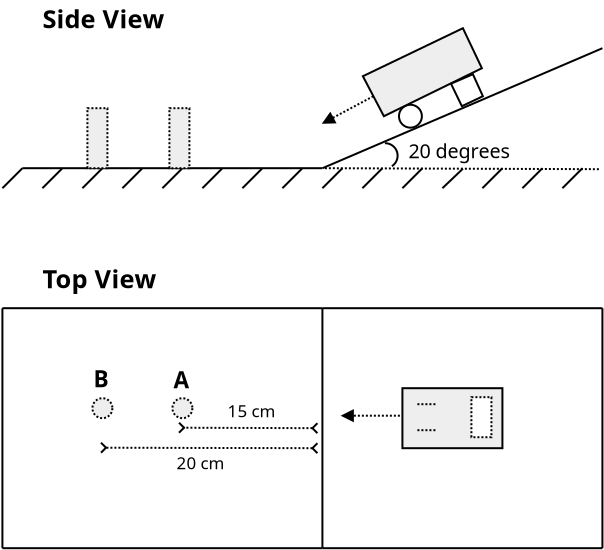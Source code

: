 <?xml version="1.0" encoding="UTF-8"?>
<dia:diagram xmlns:dia="http://www.lysator.liu.se/~alla/dia/">
  <dia:layer name="Background" visible="true" active="true">
    <dia:object type="Standard - Line" version="0" id="O0">
      <dia:attribute name="obj_pos">
        <dia:point val="-72,77"/>
      </dia:attribute>
      <dia:attribute name="obj_bb">
        <dia:rectangle val="-72.05,76.95;-56.95,77.05"/>
      </dia:attribute>
      <dia:attribute name="conn_endpoints">
        <dia:point val="-72,77"/>
        <dia:point val="-57,77"/>
      </dia:attribute>
      <dia:attribute name="numcp">
        <dia:int val="1"/>
      </dia:attribute>
    </dia:object>
    <dia:object type="Standard - Line" version="0" id="O1">
      <dia:attribute name="obj_pos">
        <dia:point val="-57,77"/>
      </dia:attribute>
      <dia:attribute name="obj_bb">
        <dia:rectangle val="-57.066,70.934;-42.934,77.066"/>
      </dia:attribute>
      <dia:attribute name="conn_endpoints">
        <dia:point val="-57,77"/>
        <dia:point val="-43,71"/>
      </dia:attribute>
      <dia:attribute name="numcp">
        <dia:int val="1"/>
      </dia:attribute>
    </dia:object>
    <dia:object type="Standard - Line" version="0" id="O2">
      <dia:attribute name="obj_pos">
        <dia:point val="-72,77"/>
      </dia:attribute>
      <dia:attribute name="obj_bb">
        <dia:rectangle val="-73.071,76.929;-71.929,78.071"/>
      </dia:attribute>
      <dia:attribute name="conn_endpoints">
        <dia:point val="-72,77"/>
        <dia:point val="-73,78"/>
      </dia:attribute>
      <dia:attribute name="numcp">
        <dia:int val="1"/>
      </dia:attribute>
    </dia:object>
    <dia:object type="Standard - Line" version="0" id="O3">
      <dia:attribute name="obj_pos">
        <dia:point val="-70,77"/>
      </dia:attribute>
      <dia:attribute name="obj_bb">
        <dia:rectangle val="-71.071,76.929;-69.929,78.071"/>
      </dia:attribute>
      <dia:attribute name="conn_endpoints">
        <dia:point val="-70,77"/>
        <dia:point val="-71,78"/>
      </dia:attribute>
      <dia:attribute name="numcp">
        <dia:int val="1"/>
      </dia:attribute>
    </dia:object>
    <dia:object type="Standard - Line" version="0" id="O4">
      <dia:attribute name="obj_pos">
        <dia:point val="-68,77"/>
      </dia:attribute>
      <dia:attribute name="obj_bb">
        <dia:rectangle val="-69.071,76.929;-67.929,78.071"/>
      </dia:attribute>
      <dia:attribute name="conn_endpoints">
        <dia:point val="-68,77"/>
        <dia:point val="-69,78"/>
      </dia:attribute>
      <dia:attribute name="numcp">
        <dia:int val="1"/>
      </dia:attribute>
    </dia:object>
    <dia:object type="Standard - Line" version="0" id="O5">
      <dia:attribute name="obj_pos">
        <dia:point val="-66,77"/>
      </dia:attribute>
      <dia:attribute name="obj_bb">
        <dia:rectangle val="-67.071,76.929;-65.929,78.071"/>
      </dia:attribute>
      <dia:attribute name="conn_endpoints">
        <dia:point val="-66,77"/>
        <dia:point val="-67,78"/>
      </dia:attribute>
      <dia:attribute name="numcp">
        <dia:int val="1"/>
      </dia:attribute>
    </dia:object>
    <dia:object type="Standard - Line" version="0" id="O6">
      <dia:attribute name="obj_pos">
        <dia:point val="-64,77"/>
      </dia:attribute>
      <dia:attribute name="obj_bb">
        <dia:rectangle val="-65.071,76.929;-63.929,78.071"/>
      </dia:attribute>
      <dia:attribute name="conn_endpoints">
        <dia:point val="-64,77"/>
        <dia:point val="-65,78"/>
      </dia:attribute>
      <dia:attribute name="numcp">
        <dia:int val="1"/>
      </dia:attribute>
    </dia:object>
    <dia:object type="Standard - Line" version="0" id="O7">
      <dia:attribute name="obj_pos">
        <dia:point val="-62,77"/>
      </dia:attribute>
      <dia:attribute name="obj_bb">
        <dia:rectangle val="-63.071,76.929;-61.929,78.071"/>
      </dia:attribute>
      <dia:attribute name="conn_endpoints">
        <dia:point val="-62,77"/>
        <dia:point val="-63,78"/>
      </dia:attribute>
      <dia:attribute name="numcp">
        <dia:int val="1"/>
      </dia:attribute>
    </dia:object>
    <dia:object type="Standard - Line" version="0" id="O8">
      <dia:attribute name="obj_pos">
        <dia:point val="-60,77"/>
      </dia:attribute>
      <dia:attribute name="obj_bb">
        <dia:rectangle val="-61.071,76.929;-59.929,78.071"/>
      </dia:attribute>
      <dia:attribute name="conn_endpoints">
        <dia:point val="-60,77"/>
        <dia:point val="-61,78"/>
      </dia:attribute>
      <dia:attribute name="numcp">
        <dia:int val="1"/>
      </dia:attribute>
    </dia:object>
    <dia:object type="Standard - Line" version="0" id="O9">
      <dia:attribute name="obj_pos">
        <dia:point val="-58,77"/>
      </dia:attribute>
      <dia:attribute name="obj_bb">
        <dia:rectangle val="-59.071,76.929;-57.929,78.071"/>
      </dia:attribute>
      <dia:attribute name="conn_endpoints">
        <dia:point val="-58,77"/>
        <dia:point val="-59,78"/>
      </dia:attribute>
      <dia:attribute name="numcp">
        <dia:int val="1"/>
      </dia:attribute>
    </dia:object>
    <dia:object type="Standard - Ellipse" version="0" id="O10">
      <dia:attribute name="obj_pos">
        <dia:point val="-53.173,73.827"/>
      </dia:attribute>
      <dia:attribute name="obj_bb">
        <dia:rectangle val="-53.223,73.777;-51.977,75.023"/>
      </dia:attribute>
      <dia:attribute name="elem_corner">
        <dia:point val="-53.173,73.827"/>
      </dia:attribute>
      <dia:attribute name="elem_width">
        <dia:real val="1.147"/>
      </dia:attribute>
      <dia:attribute name="elem_height">
        <dia:real val="1.147"/>
      </dia:attribute>
      <dia:attribute name="border_width">
        <dia:real val="0.1"/>
      </dia:attribute>
      <dia:attribute name="aspect">
        <dia:enum val="2"/>
      </dia:attribute>
    </dia:object>
    <dia:object type="Standard - Polygon" version="0" id="O11">
      <dia:attribute name="obj_pos">
        <dia:point val="-49.977,70"/>
      </dia:attribute>
      <dia:attribute name="obj_bb">
        <dia:rectangle val="-55.045,69.933;-48.96,74.466"/>
      </dia:attribute>
      <dia:attribute name="poly_points">
        <dia:point val="-49.977,70"/>
        <dia:point val="-49.027,72"/>
        <dia:point val="-53.927,74.4"/>
        <dia:point val="-54.977,72.4"/>
      </dia:attribute>
      <dia:attribute name="line_width">
        <dia:real val="0.1"/>
      </dia:attribute>
      <dia:attribute name="inner_color">
        <dia:color val="#eeeeee"/>
      </dia:attribute>
      <dia:attribute name="show_background">
        <dia:boolean val="true"/>
      </dia:attribute>
    </dia:object>
    <dia:object type="Standard - Polygon" version="0" id="O12">
      <dia:attribute name="obj_pos">
        <dia:point val="-50.571,72.775"/>
      </dia:attribute>
      <dia:attribute name="obj_bb">
        <dia:rectangle val="-50.638,72.235;-48.911,73.966"/>
      </dia:attribute>
      <dia:attribute name="poly_points">
        <dia:point val="-50.571,72.775"/>
        <dia:point val="-49.477,72.3"/>
        <dia:point val="-48.977,73.4"/>
        <dia:point val="-50.027,73.9"/>
      </dia:attribute>
      <dia:attribute name="show_background">
        <dia:boolean val="true"/>
      </dia:attribute>
    </dia:object>
    <dia:object type="Standard - Line" version="0" id="O13">
      <dia:attribute name="obj_pos">
        <dia:point val="-54.452,73.4"/>
      </dia:attribute>
      <dia:attribute name="obj_bb">
        <dia:rectangle val="-57.075,73.332;-54.384,74.82"/>
      </dia:attribute>
      <dia:attribute name="conn_endpoints">
        <dia:point val="-54.452,73.4"/>
        <dia:point val="-56.977,74.75"/>
      </dia:attribute>
      <dia:attribute name="numcp">
        <dia:int val="1"/>
      </dia:attribute>
      <dia:attribute name="line_style">
        <dia:enum val="4"/>
      </dia:attribute>
      <dia:attribute name="end_arrow">
        <dia:enum val="3"/>
      </dia:attribute>
      <dia:attribute name="end_arrow_length">
        <dia:real val="0.5"/>
      </dia:attribute>
      <dia:attribute name="end_arrow_width">
        <dia:real val="0.5"/>
      </dia:attribute>
      <dia:connections>
        <dia:connection handle="0" to="O11" connection="5"/>
      </dia:connections>
    </dia:object>
    <dia:object type="Standard - Line" version="0" id="O14">
      <dia:attribute name="obj_pos">
        <dia:point val="-56.877,77"/>
      </dia:attribute>
      <dia:attribute name="obj_bb">
        <dia:rectangle val="-56.927,76.95;-43.026,77.1"/>
      </dia:attribute>
      <dia:attribute name="conn_endpoints">
        <dia:point val="-56.877,77"/>
        <dia:point val="-43.077,77.05"/>
      </dia:attribute>
      <dia:attribute name="numcp">
        <dia:int val="1"/>
      </dia:attribute>
      <dia:attribute name="line_style">
        <dia:enum val="4"/>
      </dia:attribute>
    </dia:object>
    <dia:object type="Standard - Arc" version="0" id="O15">
      <dia:attribute name="obj_pos">
        <dia:point val="-53.877,75.75"/>
      </dia:attribute>
      <dia:attribute name="obj_bb">
        <dia:rectangle val="-53.939,75.688;-53.189,76.962"/>
      </dia:attribute>
      <dia:attribute name="conn_endpoints">
        <dia:point val="-53.877,75.75"/>
        <dia:point val="-53.527,76.9"/>
      </dia:attribute>
      <dia:attribute name="curve_distance">
        <dia:real val="-0.455"/>
      </dia:attribute>
    </dia:object>
    <dia:object type="Standard - Text" version="1" id="O16">
      <dia:attribute name="obj_pos">
        <dia:point val="-52.7,76.5"/>
      </dia:attribute>
      <dia:attribute name="obj_bb">
        <dia:rectangle val="-52.7,75.582;-47.133,76.733"/>
      </dia:attribute>
      <dia:attribute name="text">
        <dia:composite type="text">
          <dia:attribute name="string">
            <dia:string>#20 degrees#</dia:string>
          </dia:attribute>
          <dia:attribute name="font">
            <dia:font family="sans" style="0" name="Helvetica"/>
          </dia:attribute>
          <dia:attribute name="height">
            <dia:real val="1.235"/>
          </dia:attribute>
          <dia:attribute name="pos">
            <dia:point val="-52.7,76.5"/>
          </dia:attribute>
          <dia:attribute name="color">
            <dia:color val="#000000"/>
          </dia:attribute>
          <dia:attribute name="alignment">
            <dia:enum val="0"/>
          </dia:attribute>
        </dia:composite>
      </dia:attribute>
      <dia:attribute name="valign">
        <dia:enum val="3"/>
      </dia:attribute>
    </dia:object>
    <dia:object type="Standard - Line" version="0" id="O17">
      <dia:attribute name="obj_pos">
        <dia:point val="-73,84"/>
      </dia:attribute>
      <dia:attribute name="obj_bb">
        <dia:rectangle val="-73.05,83.95;-72.95,96.05"/>
      </dia:attribute>
      <dia:attribute name="conn_endpoints">
        <dia:point val="-73,84"/>
        <dia:point val="-73,96"/>
      </dia:attribute>
      <dia:attribute name="numcp">
        <dia:int val="1"/>
      </dia:attribute>
    </dia:object>
    <dia:object type="Standard - Line" version="0" id="O18">
      <dia:attribute name="obj_pos">
        <dia:point val="-73,84"/>
      </dia:attribute>
      <dia:attribute name="obj_bb">
        <dia:rectangle val="-73.05,83.95;-56.95,84.05"/>
      </dia:attribute>
      <dia:attribute name="conn_endpoints">
        <dia:point val="-73,84"/>
        <dia:point val="-57,84"/>
      </dia:attribute>
      <dia:attribute name="numcp">
        <dia:int val="1"/>
      </dia:attribute>
    </dia:object>
    <dia:object type="Standard - Line" version="0" id="O19">
      <dia:attribute name="obj_pos">
        <dia:point val="-57,84"/>
      </dia:attribute>
      <dia:attribute name="obj_bb">
        <dia:rectangle val="-57.05,83.95;-56.95,96.05"/>
      </dia:attribute>
      <dia:attribute name="conn_endpoints">
        <dia:point val="-57,84"/>
        <dia:point val="-57,96"/>
      </dia:attribute>
      <dia:attribute name="numcp">
        <dia:int val="1"/>
      </dia:attribute>
    </dia:object>
    <dia:object type="Standard - Line" version="0" id="O20">
      <dia:attribute name="obj_pos">
        <dia:point val="-73,96"/>
      </dia:attribute>
      <dia:attribute name="obj_bb">
        <dia:rectangle val="-73.05,95.95;-56.95,96.05"/>
      </dia:attribute>
      <dia:attribute name="conn_endpoints">
        <dia:point val="-73,96"/>
        <dia:point val="-57,96"/>
      </dia:attribute>
      <dia:attribute name="numcp">
        <dia:int val="1"/>
      </dia:attribute>
    </dia:object>
    <dia:object type="Standard - Line" version="0" id="O21">
      <dia:attribute name="obj_pos">
        <dia:point val="-57,84"/>
      </dia:attribute>
      <dia:attribute name="obj_bb">
        <dia:rectangle val="-57.05,83.95;-42.95,84.05"/>
      </dia:attribute>
      <dia:attribute name="conn_endpoints">
        <dia:point val="-57,84"/>
        <dia:point val="-43,84"/>
      </dia:attribute>
      <dia:attribute name="numcp">
        <dia:int val="1"/>
      </dia:attribute>
    </dia:object>
    <dia:object type="Standard - Line" version="0" id="O22">
      <dia:attribute name="obj_pos">
        <dia:point val="-57,96"/>
      </dia:attribute>
      <dia:attribute name="obj_bb">
        <dia:rectangle val="-57.05,95.95;-42.95,96.05"/>
      </dia:attribute>
      <dia:attribute name="conn_endpoints">
        <dia:point val="-57,96"/>
        <dia:point val="-43,96"/>
      </dia:attribute>
      <dia:attribute name="numcp">
        <dia:int val="1"/>
      </dia:attribute>
    </dia:object>
    <dia:object type="Standard - Line" version="0" id="O23">
      <dia:attribute name="obj_pos">
        <dia:point val="-43,84"/>
      </dia:attribute>
      <dia:attribute name="obj_bb">
        <dia:rectangle val="-43.05,83.95;-42.95,96.05"/>
      </dia:attribute>
      <dia:attribute name="conn_endpoints">
        <dia:point val="-43,84"/>
        <dia:point val="-43,96"/>
      </dia:attribute>
      <dia:attribute name="numcp">
        <dia:int val="1"/>
      </dia:attribute>
    </dia:object>
    <dia:object type="Standard - Box" version="0" id="O24">
      <dia:attribute name="obj_pos">
        <dia:point val="-53,88"/>
      </dia:attribute>
      <dia:attribute name="obj_bb">
        <dia:rectangle val="-53.05,87.95;-47.95,91.05"/>
      </dia:attribute>
      <dia:attribute name="elem_corner">
        <dia:point val="-53,88"/>
      </dia:attribute>
      <dia:attribute name="elem_width">
        <dia:real val="5"/>
      </dia:attribute>
      <dia:attribute name="elem_height">
        <dia:real val="3"/>
      </dia:attribute>
      <dia:attribute name="border_width">
        <dia:real val="0.1"/>
      </dia:attribute>
      <dia:attribute name="inner_color">
        <dia:color val="#eeeeee"/>
      </dia:attribute>
      <dia:attribute name="show_background">
        <dia:boolean val="true"/>
      </dia:attribute>
    </dia:object>
    <dia:object type="Standard - Box" version="0" id="O25">
      <dia:attribute name="obj_pos">
        <dia:point val="-49.55,88.45"/>
      </dia:attribute>
      <dia:attribute name="obj_bb">
        <dia:rectangle val="-49.6,88.4;-48.5,90.5"/>
      </dia:attribute>
      <dia:attribute name="elem_corner">
        <dia:point val="-49.55,88.45"/>
      </dia:attribute>
      <dia:attribute name="elem_width">
        <dia:real val="1"/>
      </dia:attribute>
      <dia:attribute name="elem_height">
        <dia:real val="2"/>
      </dia:attribute>
      <dia:attribute name="border_width">
        <dia:real val="0.1"/>
      </dia:attribute>
      <dia:attribute name="show_background">
        <dia:boolean val="true"/>
      </dia:attribute>
      <dia:attribute name="line_style">
        <dia:enum val="4"/>
      </dia:attribute>
    </dia:object>
    <dia:object type="Standard - Line" version="0" id="O26">
      <dia:attribute name="obj_pos">
        <dia:point val="-52.25,88.8"/>
      </dia:attribute>
      <dia:attribute name="obj_bb">
        <dia:rectangle val="-52.3,88.75;-51.2,88.85"/>
      </dia:attribute>
      <dia:attribute name="conn_endpoints">
        <dia:point val="-52.25,88.8"/>
        <dia:point val="-51.25,88.8"/>
      </dia:attribute>
      <dia:attribute name="numcp">
        <dia:int val="1"/>
      </dia:attribute>
      <dia:attribute name="line_style">
        <dia:enum val="4"/>
      </dia:attribute>
    </dia:object>
    <dia:object type="Standard - Line" version="0" id="O27">
      <dia:attribute name="obj_pos">
        <dia:point val="-52.25,90.1"/>
      </dia:attribute>
      <dia:attribute name="obj_bb">
        <dia:rectangle val="-52.3,90.05;-51.2,90.15"/>
      </dia:attribute>
      <dia:attribute name="conn_endpoints">
        <dia:point val="-52.25,90.1"/>
        <dia:point val="-51.25,90.1"/>
      </dia:attribute>
      <dia:attribute name="numcp">
        <dia:int val="1"/>
      </dia:attribute>
      <dia:attribute name="line_style">
        <dia:enum val="4"/>
      </dia:attribute>
    </dia:object>
    <dia:object type="Standard - Line" version="0" id="O28">
      <dia:attribute name="obj_pos">
        <dia:point val="-53.127,89.375"/>
      </dia:attribute>
      <dia:attribute name="obj_bb">
        <dia:rectangle val="-56.138,89.044;-53.077,89.706"/>
      </dia:attribute>
      <dia:attribute name="conn_endpoints">
        <dia:point val="-53.127,89.375"/>
        <dia:point val="-56.027,89.375"/>
      </dia:attribute>
      <dia:attribute name="numcp">
        <dia:int val="1"/>
      </dia:attribute>
      <dia:attribute name="line_style">
        <dia:enum val="4"/>
      </dia:attribute>
      <dia:attribute name="end_arrow">
        <dia:enum val="3"/>
      </dia:attribute>
      <dia:attribute name="end_arrow_length">
        <dia:real val="0.5"/>
      </dia:attribute>
      <dia:attribute name="end_arrow_width">
        <dia:real val="0.5"/>
      </dia:attribute>
    </dia:object>
    <dia:object type="Standard - Text" version="1" id="O29">
      <dia:attribute name="obj_pos">
        <dia:point val="-71,83"/>
      </dia:attribute>
      <dia:attribute name="obj_bb">
        <dia:rectangle val="-71,81.82;-64.455,83.3"/>
      </dia:attribute>
      <dia:attribute name="text">
        <dia:composite type="text">
          <dia:attribute name="string">
            <dia:string>#Top View#</dia:string>
          </dia:attribute>
          <dia:attribute name="font">
            <dia:font family="sans" style="80" name="Helvetica-Bold"/>
          </dia:attribute>
          <dia:attribute name="height">
            <dia:real val="1.588"/>
          </dia:attribute>
          <dia:attribute name="pos">
            <dia:point val="-71,83"/>
          </dia:attribute>
          <dia:attribute name="color">
            <dia:color val="#000000"/>
          </dia:attribute>
          <dia:attribute name="alignment">
            <dia:enum val="0"/>
          </dia:attribute>
        </dia:composite>
      </dia:attribute>
      <dia:attribute name="valign">
        <dia:enum val="3"/>
      </dia:attribute>
    </dia:object>
    <dia:object type="Standard - Text" version="1" id="O30">
      <dia:attribute name="obj_pos">
        <dia:point val="-71,70"/>
      </dia:attribute>
      <dia:attribute name="obj_bb">
        <dia:rectangle val="-71,68.82;-63.983,70.3"/>
      </dia:attribute>
      <dia:attribute name="text">
        <dia:composite type="text">
          <dia:attribute name="string">
            <dia:string>#Side View#</dia:string>
          </dia:attribute>
          <dia:attribute name="font">
            <dia:font family="sans" style="80" name="Helvetica-Bold"/>
          </dia:attribute>
          <dia:attribute name="height">
            <dia:real val="1.588"/>
          </dia:attribute>
          <dia:attribute name="pos">
            <dia:point val="-71,70"/>
          </dia:attribute>
          <dia:attribute name="color">
            <dia:color val="#000000"/>
          </dia:attribute>
          <dia:attribute name="alignment">
            <dia:enum val="0"/>
          </dia:attribute>
        </dia:composite>
      </dia:attribute>
      <dia:attribute name="valign">
        <dia:enum val="3"/>
      </dia:attribute>
    </dia:object>
    <dia:object type="Standard - Line" version="0" id="O31">
      <dia:attribute name="obj_pos">
        <dia:point val="-56,77"/>
      </dia:attribute>
      <dia:attribute name="obj_bb">
        <dia:rectangle val="-57.071,76.929;-55.929,78.071"/>
      </dia:attribute>
      <dia:attribute name="conn_endpoints">
        <dia:point val="-56,77"/>
        <dia:point val="-57,78"/>
      </dia:attribute>
      <dia:attribute name="numcp">
        <dia:int val="1"/>
      </dia:attribute>
    </dia:object>
    <dia:object type="Standard - Line" version="0" id="O32">
      <dia:attribute name="obj_pos">
        <dia:point val="-54,77"/>
      </dia:attribute>
      <dia:attribute name="obj_bb">
        <dia:rectangle val="-55.071,76.929;-53.929,78.071"/>
      </dia:attribute>
      <dia:attribute name="conn_endpoints">
        <dia:point val="-54,77"/>
        <dia:point val="-55,78"/>
      </dia:attribute>
      <dia:attribute name="numcp">
        <dia:int val="1"/>
      </dia:attribute>
    </dia:object>
    <dia:object type="Standard - Line" version="0" id="O33">
      <dia:attribute name="obj_pos">
        <dia:point val="-52,77"/>
      </dia:attribute>
      <dia:attribute name="obj_bb">
        <dia:rectangle val="-53.071,76.929;-51.929,78.071"/>
      </dia:attribute>
      <dia:attribute name="conn_endpoints">
        <dia:point val="-52,77"/>
        <dia:point val="-53,78"/>
      </dia:attribute>
      <dia:attribute name="numcp">
        <dia:int val="1"/>
      </dia:attribute>
    </dia:object>
    <dia:object type="Standard - Line" version="0" id="O34">
      <dia:attribute name="obj_pos">
        <dia:point val="-49.977,77.025"/>
      </dia:attribute>
      <dia:attribute name="obj_bb">
        <dia:rectangle val="-51.071,76.954;-49.906,78.071"/>
      </dia:attribute>
      <dia:attribute name="conn_endpoints">
        <dia:point val="-49.977,77.025"/>
        <dia:point val="-51,78"/>
      </dia:attribute>
      <dia:attribute name="numcp">
        <dia:int val="1"/>
      </dia:attribute>
      <dia:connections>
        <dia:connection handle="0" to="O14" connection="0"/>
      </dia:connections>
    </dia:object>
    <dia:object type="Standard - Line" version="0" id="O35">
      <dia:attribute name="obj_pos">
        <dia:point val="-48,77"/>
      </dia:attribute>
      <dia:attribute name="obj_bb">
        <dia:rectangle val="-49.071,76.929;-47.929,78.071"/>
      </dia:attribute>
      <dia:attribute name="conn_endpoints">
        <dia:point val="-48,77"/>
        <dia:point val="-49,78"/>
      </dia:attribute>
      <dia:attribute name="numcp">
        <dia:int val="1"/>
      </dia:attribute>
    </dia:object>
    <dia:object type="Standard - Line" version="0" id="O36">
      <dia:attribute name="obj_pos">
        <dia:point val="-46,77"/>
      </dia:attribute>
      <dia:attribute name="obj_bb">
        <dia:rectangle val="-47.071,76.929;-45.929,78.071"/>
      </dia:attribute>
      <dia:attribute name="conn_endpoints">
        <dia:point val="-46,77"/>
        <dia:point val="-47,78"/>
      </dia:attribute>
      <dia:attribute name="numcp">
        <dia:int val="1"/>
      </dia:attribute>
    </dia:object>
    <dia:object type="Standard - Line" version="0" id="O37">
      <dia:attribute name="obj_pos">
        <dia:point val="-44,77"/>
      </dia:attribute>
      <dia:attribute name="obj_bb">
        <dia:rectangle val="-45.071,76.929;-43.929,78.071"/>
      </dia:attribute>
      <dia:attribute name="conn_endpoints">
        <dia:point val="-44,77"/>
        <dia:point val="-45,78"/>
      </dia:attribute>
      <dia:attribute name="numcp">
        <dia:int val="1"/>
      </dia:attribute>
    </dia:object>
    <dia:object type="Standard - Ellipse" version="0" id="O38">
      <dia:attribute name="obj_pos">
        <dia:point val="-64.5,88.5"/>
      </dia:attribute>
      <dia:attribute name="obj_bb">
        <dia:rectangle val="-64.55,88.45;-63.45,89.55"/>
      </dia:attribute>
      <dia:attribute name="elem_corner">
        <dia:point val="-64.5,88.5"/>
      </dia:attribute>
      <dia:attribute name="elem_width">
        <dia:real val="1"/>
      </dia:attribute>
      <dia:attribute name="elem_height">
        <dia:real val="1"/>
      </dia:attribute>
      <dia:attribute name="border_width">
        <dia:real val="0.1"/>
      </dia:attribute>
      <dia:attribute name="inner_color">
        <dia:color val="#eeeeee"/>
      </dia:attribute>
      <dia:attribute name="line_style">
        <dia:enum val="4"/>
      </dia:attribute>
    </dia:object>
    <dia:object type="Standard - Ellipse" version="0" id="O39">
      <dia:attribute name="obj_pos">
        <dia:point val="-68.5,88.5"/>
      </dia:attribute>
      <dia:attribute name="obj_bb">
        <dia:rectangle val="-68.55,88.45;-67.45,89.55"/>
      </dia:attribute>
      <dia:attribute name="elem_corner">
        <dia:point val="-68.5,88.5"/>
      </dia:attribute>
      <dia:attribute name="elem_width">
        <dia:real val="1"/>
      </dia:attribute>
      <dia:attribute name="elem_height">
        <dia:real val="1"/>
      </dia:attribute>
      <dia:attribute name="border_width">
        <dia:real val="0.1"/>
      </dia:attribute>
      <dia:attribute name="inner_color">
        <dia:color val="#eeeeee"/>
      </dia:attribute>
      <dia:attribute name="line_style">
        <dia:enum val="4"/>
      </dia:attribute>
    </dia:object>
    <dia:object type="Standard - Line" version="0" id="O40">
      <dia:attribute name="obj_pos">
        <dia:point val="-57,90"/>
      </dia:attribute>
      <dia:attribute name="obj_bb">
        <dia:rectangle val="-64.491,89.655;-56.929,90.32"/>
      </dia:attribute>
      <dia:attribute name="conn_endpoints">
        <dia:point val="-57,90"/>
        <dia:point val="-64.421,89.975"/>
      </dia:attribute>
      <dia:attribute name="numcp">
        <dia:int val="1"/>
      </dia:attribute>
      <dia:attribute name="line_style">
        <dia:enum val="4"/>
      </dia:attribute>
      <dia:attribute name="start_arrow">
        <dia:enum val="25"/>
      </dia:attribute>
      <dia:attribute name="start_arrow_length">
        <dia:real val="0.5"/>
      </dia:attribute>
      <dia:attribute name="start_arrow_width">
        <dia:real val="0.5"/>
      </dia:attribute>
      <dia:attribute name="end_arrow">
        <dia:enum val="25"/>
      </dia:attribute>
      <dia:attribute name="end_arrow_length">
        <dia:real val="0.5"/>
      </dia:attribute>
      <dia:attribute name="end_arrow_width">
        <dia:real val="0.5"/>
      </dia:attribute>
      <dia:connections>
        <dia:connection handle="0" to="O19" connection="0"/>
      </dia:connections>
    </dia:object>
    <dia:object type="Standard - Line" version="0" id="O41">
      <dia:attribute name="obj_pos">
        <dia:point val="-57,91"/>
      </dia:attribute>
      <dia:attribute name="obj_bb">
        <dia:rectangle val="-68.391,90.655;-56.929,91.32"/>
      </dia:attribute>
      <dia:attribute name="conn_endpoints">
        <dia:point val="-57,91"/>
        <dia:point val="-68.321,90.975"/>
      </dia:attribute>
      <dia:attribute name="numcp">
        <dia:int val="1"/>
      </dia:attribute>
      <dia:attribute name="line_style">
        <dia:enum val="4"/>
      </dia:attribute>
      <dia:attribute name="start_arrow">
        <dia:enum val="25"/>
      </dia:attribute>
      <dia:attribute name="start_arrow_length">
        <dia:real val="0.5"/>
      </dia:attribute>
      <dia:attribute name="start_arrow_width">
        <dia:real val="0.5"/>
      </dia:attribute>
      <dia:attribute name="end_arrow">
        <dia:enum val="25"/>
      </dia:attribute>
      <dia:attribute name="end_arrow_length">
        <dia:real val="0.5"/>
      </dia:attribute>
      <dia:attribute name="end_arrow_width">
        <dia:real val="0.5"/>
      </dia:attribute>
    </dia:object>
    <dia:object type="Standard - Text" version="1" id="O42">
      <dia:attribute name="obj_pos">
        <dia:point val="-61.75,89.45"/>
      </dia:attribute>
      <dia:attribute name="obj_bb">
        <dia:rectangle val="-61.75,88.662;-59.11,89.65"/>
      </dia:attribute>
      <dia:attribute name="text">
        <dia:composite type="text">
          <dia:attribute name="string">
            <dia:string>#15 cm#</dia:string>
          </dia:attribute>
          <dia:attribute name="font">
            <dia:font family="sans" style="0" name="Helvetica"/>
          </dia:attribute>
          <dia:attribute name="height">
            <dia:real val="1.058"/>
          </dia:attribute>
          <dia:attribute name="pos">
            <dia:point val="-61.75,89.45"/>
          </dia:attribute>
          <dia:attribute name="color">
            <dia:color val="#000000"/>
          </dia:attribute>
          <dia:attribute name="alignment">
            <dia:enum val="0"/>
          </dia:attribute>
        </dia:composite>
      </dia:attribute>
      <dia:attribute name="valign">
        <dia:enum val="3"/>
      </dia:attribute>
    </dia:object>
    <dia:object type="Standard - Text" version="1" id="O43">
      <dia:attribute name="obj_pos">
        <dia:point val="-64.3,92.05"/>
      </dia:attribute>
      <dia:attribute name="obj_bb">
        <dia:rectangle val="-64.3,91.263;-61.66,92.25"/>
      </dia:attribute>
      <dia:attribute name="text">
        <dia:composite type="text">
          <dia:attribute name="string">
            <dia:string>#20 cm#</dia:string>
          </dia:attribute>
          <dia:attribute name="font">
            <dia:font family="sans" style="0" name="Helvetica"/>
          </dia:attribute>
          <dia:attribute name="height">
            <dia:real val="1.058"/>
          </dia:attribute>
          <dia:attribute name="pos">
            <dia:point val="-64.3,92.05"/>
          </dia:attribute>
          <dia:attribute name="color">
            <dia:color val="#000000"/>
          </dia:attribute>
          <dia:attribute name="alignment">
            <dia:enum val="0"/>
          </dia:attribute>
        </dia:composite>
      </dia:attribute>
      <dia:attribute name="valign">
        <dia:enum val="3"/>
      </dia:attribute>
    </dia:object>
    <dia:object type="Standard - Text" version="1" id="O44">
      <dia:attribute name="obj_pos">
        <dia:point val="-64.45,88"/>
      </dia:attribute>
      <dia:attribute name="obj_bb">
        <dia:rectangle val="-64.45,86.95;-63.575,88.267"/>
      </dia:attribute>
      <dia:attribute name="text">
        <dia:composite type="text">
          <dia:attribute name="string">
            <dia:string>#A#</dia:string>
          </dia:attribute>
          <dia:attribute name="font">
            <dia:font family="sans" style="80" name="Helvetica-Bold"/>
          </dia:attribute>
          <dia:attribute name="height">
            <dia:real val="1.411"/>
          </dia:attribute>
          <dia:attribute name="pos">
            <dia:point val="-64.45,88"/>
          </dia:attribute>
          <dia:attribute name="color">
            <dia:color val="#000000"/>
          </dia:attribute>
          <dia:attribute name="alignment">
            <dia:enum val="0"/>
          </dia:attribute>
        </dia:composite>
      </dia:attribute>
      <dia:attribute name="valign">
        <dia:enum val="3"/>
      </dia:attribute>
    </dia:object>
    <dia:object type="Standard - Text" version="1" id="O45">
      <dia:attribute name="obj_pos">
        <dia:point val="-68.45,87.95"/>
      </dia:attribute>
      <dia:attribute name="obj_bb">
        <dia:rectangle val="-68.45,86.9;-67.588,88.218"/>
      </dia:attribute>
      <dia:attribute name="text">
        <dia:composite type="text">
          <dia:attribute name="string">
            <dia:string>#B#</dia:string>
          </dia:attribute>
          <dia:attribute name="font">
            <dia:font family="sans" style="80" name="Helvetica-Bold"/>
          </dia:attribute>
          <dia:attribute name="height">
            <dia:real val="1.411"/>
          </dia:attribute>
          <dia:attribute name="pos">
            <dia:point val="-68.45,87.95"/>
          </dia:attribute>
          <dia:attribute name="color">
            <dia:color val="#000000"/>
          </dia:attribute>
          <dia:attribute name="alignment">
            <dia:enum val="0"/>
          </dia:attribute>
        </dia:composite>
      </dia:attribute>
      <dia:attribute name="valign">
        <dia:enum val="3"/>
      </dia:attribute>
    </dia:object>
    <dia:object type="Standard - Box" version="0" id="O46">
      <dia:attribute name="obj_pos">
        <dia:point val="-64.65,74"/>
      </dia:attribute>
      <dia:attribute name="obj_bb">
        <dia:rectangle val="-64.7,73.95;-63.6,77.05"/>
      </dia:attribute>
      <dia:attribute name="elem_corner">
        <dia:point val="-64.65,74"/>
      </dia:attribute>
      <dia:attribute name="elem_width">
        <dia:real val="1"/>
      </dia:attribute>
      <dia:attribute name="elem_height">
        <dia:real val="3"/>
      </dia:attribute>
      <dia:attribute name="border_width">
        <dia:real val="0.1"/>
      </dia:attribute>
      <dia:attribute name="inner_color">
        <dia:color val="#eeeeee"/>
      </dia:attribute>
      <dia:attribute name="show_background">
        <dia:boolean val="true"/>
      </dia:attribute>
      <dia:attribute name="line_style">
        <dia:enum val="4"/>
      </dia:attribute>
    </dia:object>
    <dia:object type="Standard - Box" version="0" id="O47">
      <dia:attribute name="obj_pos">
        <dia:point val="-68.75,74"/>
      </dia:attribute>
      <dia:attribute name="obj_bb">
        <dia:rectangle val="-68.8,73.95;-67.7,77.05"/>
      </dia:attribute>
      <dia:attribute name="elem_corner">
        <dia:point val="-68.75,74"/>
      </dia:attribute>
      <dia:attribute name="elem_width">
        <dia:real val="1"/>
      </dia:attribute>
      <dia:attribute name="elem_height">
        <dia:real val="3"/>
      </dia:attribute>
      <dia:attribute name="border_width">
        <dia:real val="0.1"/>
      </dia:attribute>
      <dia:attribute name="inner_color">
        <dia:color val="#eeeeee"/>
      </dia:attribute>
      <dia:attribute name="show_background">
        <dia:boolean val="true"/>
      </dia:attribute>
      <dia:attribute name="line_style">
        <dia:enum val="4"/>
      </dia:attribute>
    </dia:object>
  </dia:layer>
</dia:diagram>
